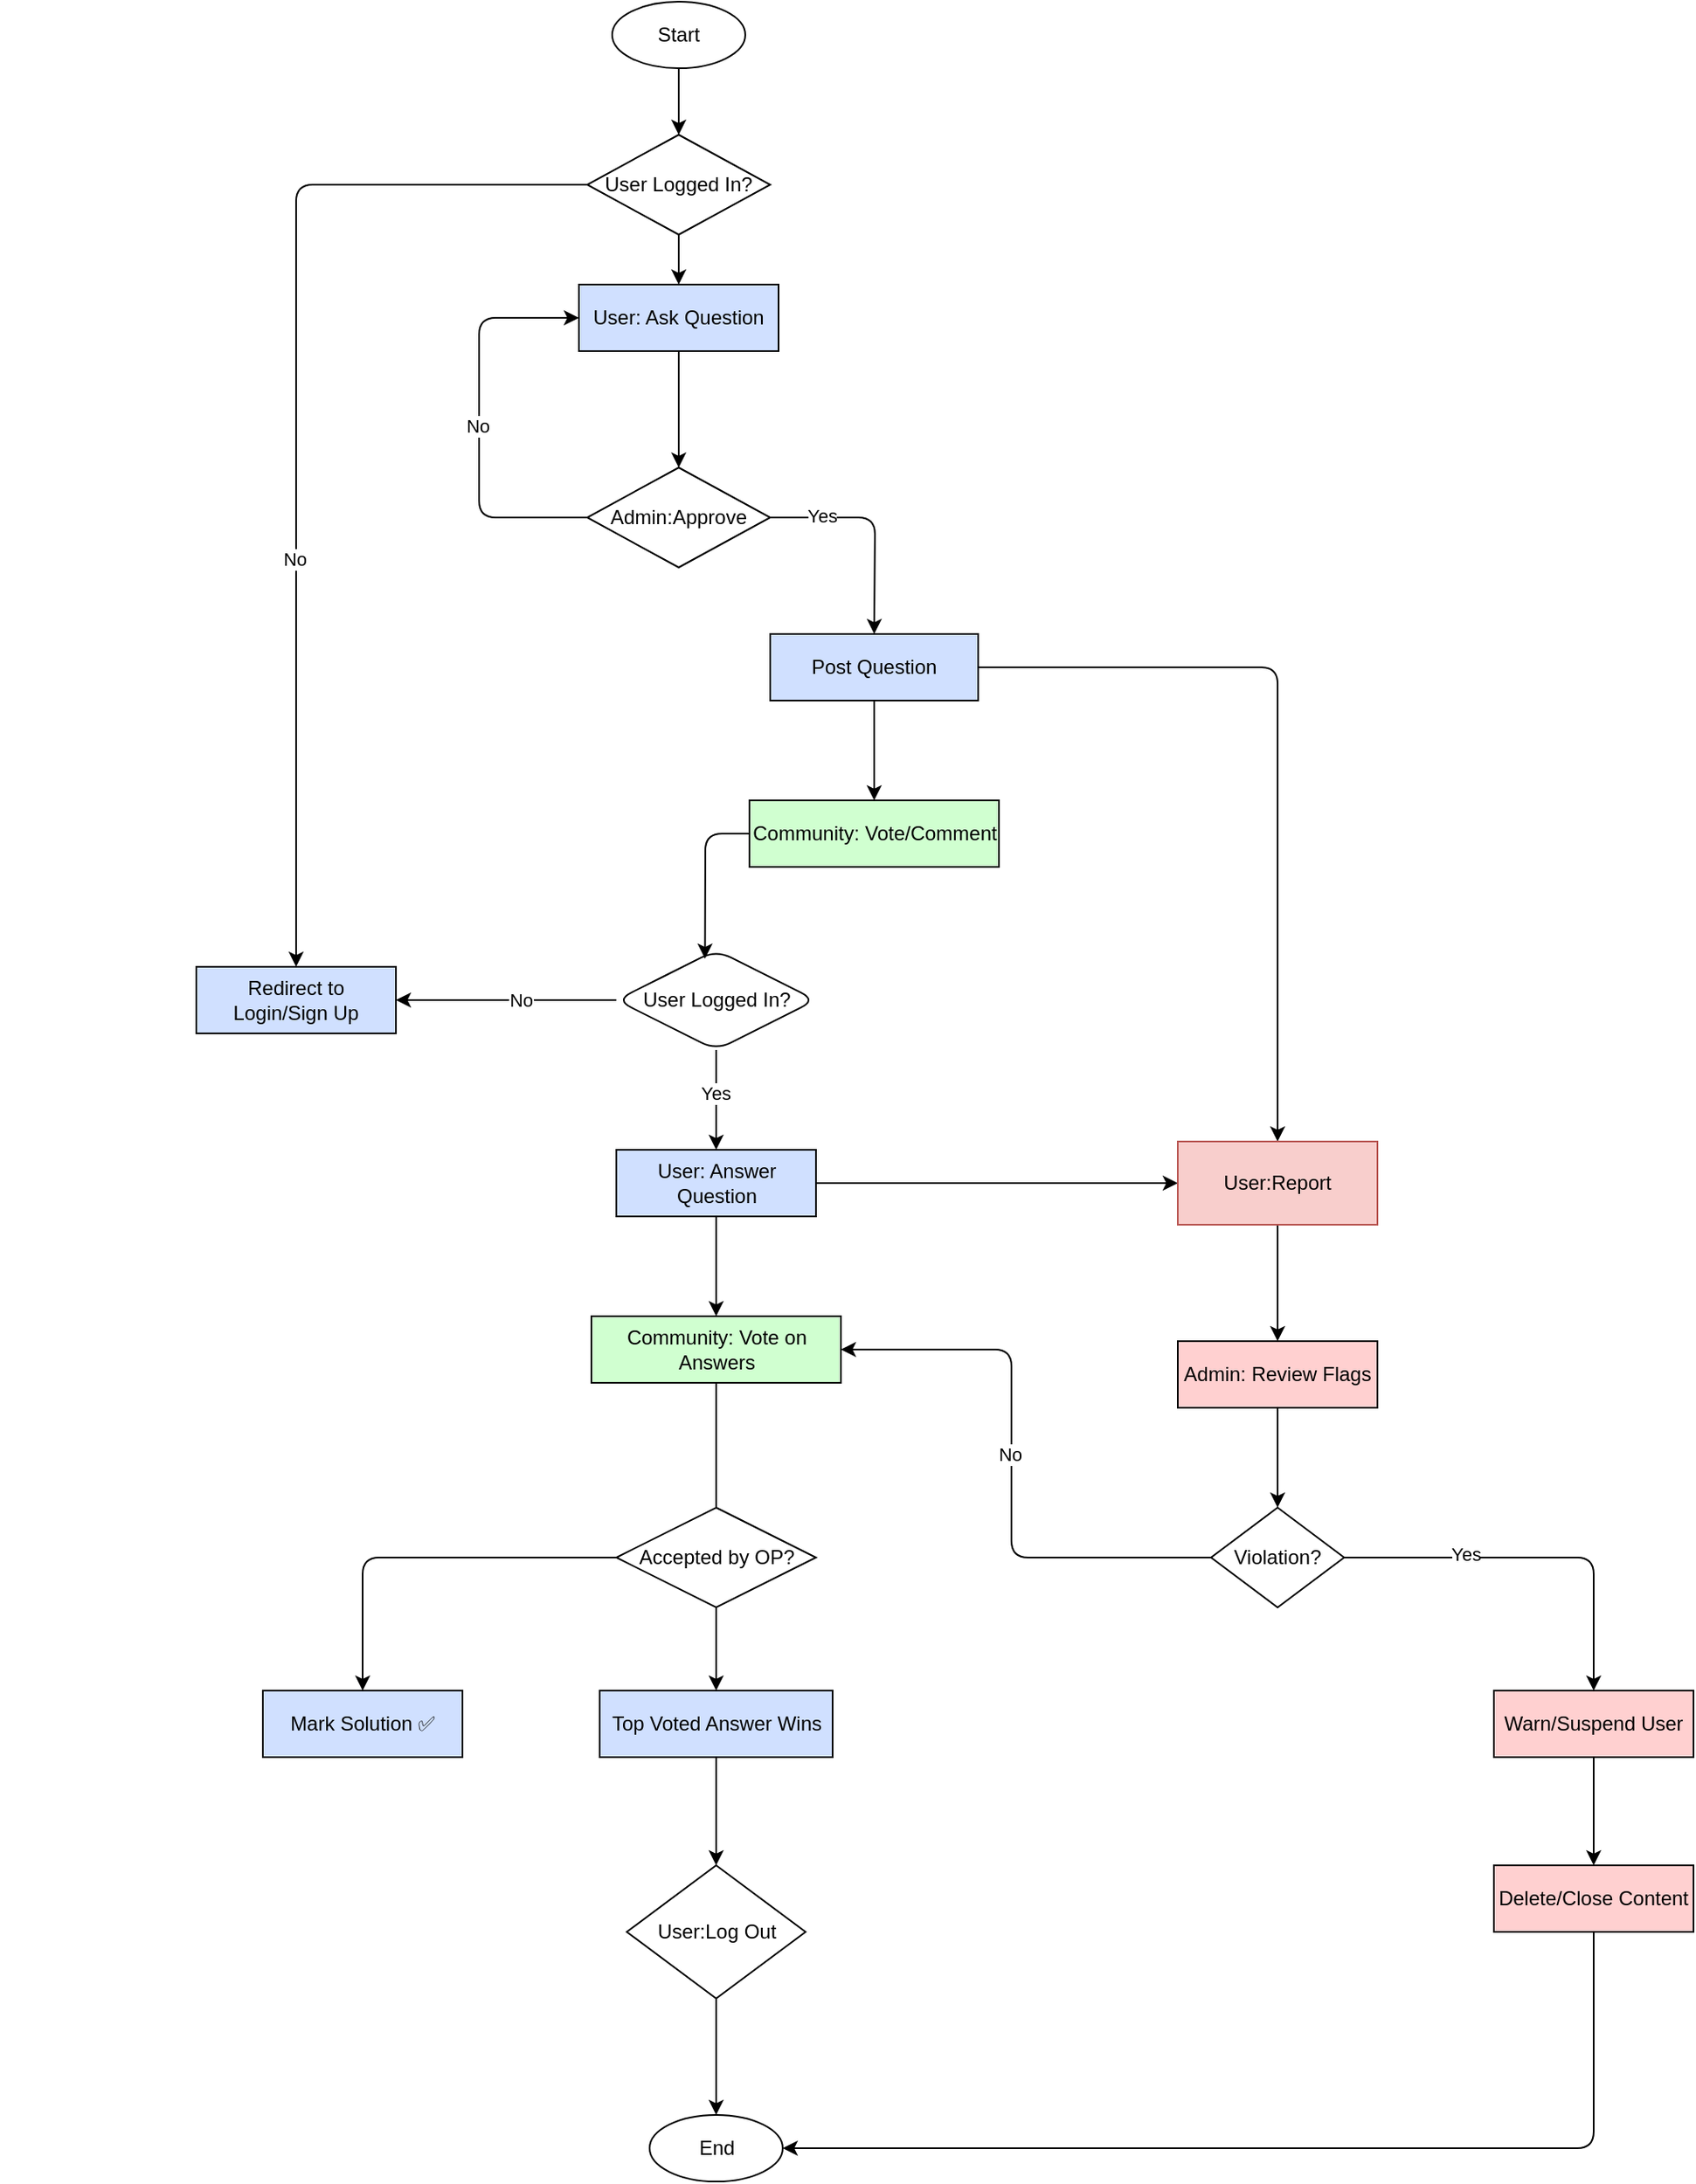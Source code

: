 <mxfile>
    <diagram id="Zjyw20n5VY5fcWsYk5_Q" name="Page-1">
        <mxGraphModel dx="116602" dy="62749" grid="1" gridSize="10" guides="1" tooltips="1" connect="1" arrows="1" fold="1" page="1" pageScale="1" pageWidth="850" pageHeight="1100" background="light-dark(#ffffff, #ededed)" math="0" shadow="0">
            <root>
                <mxCell id="0"/>
                <mxCell id="1" parent="0"/>
                <mxCell id="68" style="edgeStyle=none;html=1;" parent="1" source="13" target="login_check" edge="1">
                    <mxGeometry relative="1" as="geometry"/>
                </mxCell>
                <mxCell id="13" value="Start" style="ellipse;whiteSpace=wrap;html=1;" parent="1" vertex="1">
                    <mxGeometry x="360" y="-10" width="80" height="40" as="geometry"/>
                </mxCell>
                <mxCell id="end" value="End" style="ellipse;whiteSpace=wrap;html=1;" parent="1" vertex="1">
                    <mxGeometry x="382.5" y="1260" width="80" height="40" as="geometry"/>
                </mxCell>
                <mxCell id="23" style="edgeStyle=none;html=1;entryX=0.5;entryY=0;entryDx=0;entryDy=0;" parent="1" source="login_check" target="redirect_login" edge="1">
                    <mxGeometry relative="1" as="geometry">
                        <mxPoint x="160" y="800" as="targetPoint"/>
                        <Array as="points">
                            <mxPoint x="240" y="100"/>
                            <mxPoint x="170" y="100"/>
                        </Array>
                    </mxGeometry>
                </mxCell>
                <mxCell id="24" value="No" style="edgeLabel;html=1;align=center;verticalAlign=middle;resizable=0;points=[];" parent="23" vertex="1" connectable="0">
                    <mxGeometry x="0.239" y="-1" relative="1" as="geometry">
                        <mxPoint as="offset"/>
                    </mxGeometry>
                </mxCell>
                <mxCell id="login_check" value="User Logged In?" style="rhombus;whiteSpace=wrap;html=1;" parent="1" vertex="1">
                    <mxGeometry x="345" y="70" width="110" height="60" as="geometry"/>
                </mxCell>
                <mxCell id="redirect_login" value="Redirect to Login/Sign Up" style="rounded=0;whiteSpace=wrap;html=1;fillColor=#D0E0FF;" parent="1" vertex="1">
                    <mxGeometry x="110" y="570" width="120" height="40" as="geometry"/>
                </mxCell>
                <mxCell id="25" style="edgeStyle=none;html=1;" parent="1" source="ask_question" target="duplicate_check" edge="1">
                    <mxGeometry relative="1" as="geometry"/>
                </mxCell>
                <mxCell id="ask_question" value="User: Ask Question" style="rounded=0;whiteSpace=wrap;html=1;fillColor=#D0E0FF;" parent="1" vertex="1">
                    <mxGeometry x="340" y="160" width="120" height="40" as="geometry"/>
                </mxCell>
                <mxCell id="31" style="edgeStyle=none;html=1;entryX=0;entryY=0.5;entryDx=0;entryDy=0;" parent="1" source="duplicate_check" target="ask_question" edge="1">
                    <mxGeometry relative="1" as="geometry">
                        <Array as="points">
                            <mxPoint x="280" y="300"/>
                            <mxPoint x="280" y="180"/>
                        </Array>
                        <mxPoint x="280" y="370" as="targetPoint"/>
                    </mxGeometry>
                </mxCell>
                <mxCell id="72" value="No" style="edgeLabel;html=1;align=center;verticalAlign=middle;resizable=0;points=[];" parent="31" vertex="1" connectable="0">
                    <mxGeometry x="-0.02" y="1" relative="1" as="geometry">
                        <mxPoint as="offset"/>
                    </mxGeometry>
                </mxCell>
                <mxCell id="32" style="edgeStyle=none;html=1;entryX=0.5;entryY=0;entryDx=0;entryDy=0;" parent="1" source="duplicate_check" target="post_question" edge="1">
                    <mxGeometry relative="1" as="geometry">
                        <Array as="points">
                            <mxPoint x="518" y="300"/>
                        </Array>
                    </mxGeometry>
                </mxCell>
                <mxCell id="38" value="Yes" style="edgeLabel;html=1;align=center;verticalAlign=middle;resizable=0;points=[];" parent="32" vertex="1" connectable="0">
                    <mxGeometry x="-0.534" y="1" relative="1" as="geometry">
                        <mxPoint as="offset"/>
                    </mxGeometry>
                </mxCell>
                <mxCell id="duplicate_check" value="Admin:Approve" style="rhombus;whiteSpace=wrap;html=1;" parent="1" vertex="1">
                    <mxGeometry x="345" y="270" width="110" height="60" as="geometry"/>
                </mxCell>
                <mxCell id="40" style="edgeStyle=none;html=1;" parent="1" source="post_question" target="community_actions" edge="1">
                    <mxGeometry relative="1" as="geometry"/>
                </mxCell>
                <mxCell id="85" style="edgeStyle=none;html=1;entryX=0.5;entryY=0;entryDx=0;entryDy=0;" parent="1" source="post_question" target="79" edge="1">
                    <mxGeometry relative="1" as="geometry">
                        <Array as="points">
                            <mxPoint x="760" y="390"/>
                        </Array>
                    </mxGeometry>
                </mxCell>
                <mxCell id="post_question" value="Post Question" style="rounded=0;whiteSpace=wrap;html=1;fillColor=#D0E0FF;" parent="1" vertex="1">
                    <mxGeometry x="455" y="370" width="125" height="40" as="geometry"/>
                </mxCell>
                <mxCell id="community_actions" value="Community: Vote/Comment" style="rounded=0;whiteSpace=wrap;html=1;fillColor=#D0FFD0;" parent="1" vertex="1">
                    <mxGeometry x="442.5" y="470" width="150" height="40" as="geometry"/>
                </mxCell>
                <mxCell id="41" style="edgeStyle=none;html=1;entryX=1;entryY=0.5;entryDx=0;entryDy=0;exitX=0;exitY=0.5;exitDx=0;exitDy=0;" parent="1" source="answer_login_check" target="redirect_login" edge="1">
                    <mxGeometry relative="1" as="geometry"/>
                </mxCell>
                <mxCell id="75" value="No" style="edgeLabel;html=1;align=center;verticalAlign=middle;resizable=0;points=[];" parent="41" vertex="1" connectable="0">
                    <mxGeometry x="-0.13" relative="1" as="geometry">
                        <mxPoint as="offset"/>
                    </mxGeometry>
                </mxCell>
                <mxCell id="answer_login_check" value="User Logged In?" style="rhombus;whiteSpace=wrap;html=1;rounded=1;" parent="1" vertex="1">
                    <mxGeometry x="362.5" y="560" width="120" height="60" as="geometry"/>
                </mxCell>
                <mxCell id="82" style="edgeStyle=none;html=1;" parent="1" source="answer_question" target="79" edge="1">
                    <mxGeometry relative="1" as="geometry"/>
                </mxCell>
                <mxCell id="89" style="edgeStyle=none;html=1;" parent="1" source="answer_question" target="vote_answers" edge="1">
                    <mxGeometry relative="1" as="geometry"/>
                </mxCell>
                <mxCell id="answer_question" value="User: Answer Question" style="rounded=0;whiteSpace=wrap;html=1;fillColor=#D0E0FF;" parent="1" vertex="1">
                    <mxGeometry x="362.5" y="680" width="120" height="40" as="geometry"/>
                </mxCell>
                <mxCell id="90" style="edgeStyle=none;html=1;entryX=0.5;entryY=1;entryDx=0;entryDy=0;" parent="1" source="vote_answers" target="accepted_check" edge="1">
                    <mxGeometry relative="1" as="geometry"/>
                </mxCell>
                <mxCell id="vote_answers" value="Community: Vote on Answers" style="rounded=0;whiteSpace=wrap;html=1;fillColor=#D0FFD0;" parent="1" vertex="1">
                    <mxGeometry x="347.5" y="780" width="150" height="40" as="geometry"/>
                </mxCell>
                <mxCell id="100" style="edgeStyle=none;html=1;entryX=0.5;entryY=0;entryDx=0;entryDy=0;" parent="1" source="accepted_check" target="top_answer" edge="1">
                    <mxGeometry relative="1" as="geometry"/>
                </mxCell>
                <mxCell id="101" style="edgeStyle=none;html=1;entryX=0.5;entryY=0;entryDx=0;entryDy=0;" parent="1" source="accepted_check" target="mark_solution" edge="1">
                    <mxGeometry relative="1" as="geometry">
                        <Array as="points">
                            <mxPoint x="210" y="925"/>
                        </Array>
                    </mxGeometry>
                </mxCell>
                <mxCell id="accepted_check" value="Accepted by OP?" style="rhombus;whiteSpace=wrap;html=1;" parent="1" vertex="1">
                    <mxGeometry x="362.5" y="895" width="120" height="60" as="geometry"/>
                </mxCell>
                <mxCell id="mark_solution" value="Mark Solution ✅" style="rounded=0;whiteSpace=wrap;html=1;fillColor=#D0E0FF;" parent="1" vertex="1">
                    <mxGeometry x="150" y="1005" width="120" height="40" as="geometry"/>
                </mxCell>
                <mxCell id="104" value="" style="edgeStyle=none;html=1;" parent="1" source="top_answer" target="103" edge="1">
                    <mxGeometry relative="1" as="geometry"/>
                </mxCell>
                <mxCell id="top_answer" value="Top Voted Answer Wins" style="rounded=0;whiteSpace=wrap;html=1;fillColor=#D0E0FF;" parent="1" vertex="1">
                    <mxGeometry x="352.5" y="1005" width="140" height="40" as="geometry"/>
                </mxCell>
                <mxCell id="51" style="edgeStyle=none;html=1;" parent="1" source="review_flags" target="violation_check" edge="1">
                    <mxGeometry relative="1" as="geometry"/>
                </mxCell>
                <mxCell id="review_flags" value="Admin: Review Flags" style="rounded=0;whiteSpace=wrap;html=1;fillColor=#FFD0D0;" parent="1" vertex="1">
                    <mxGeometry x="700" y="795" width="120" height="40" as="geometry"/>
                </mxCell>
                <mxCell id="65" style="edgeStyle=none;html=1;entryX=0.5;entryY=0;entryDx=0;entryDy=0;" parent="1" source="violation_check" target="warn_user" edge="1">
                    <mxGeometry relative="1" as="geometry">
                        <mxPoint x="960" y="1010" as="targetPoint"/>
                        <Array as="points">
                            <mxPoint x="950" y="925"/>
                        </Array>
                    </mxGeometry>
                </mxCell>
                <mxCell id="67" value="Yes" style="edgeLabel;html=1;align=center;verticalAlign=middle;resizable=0;points=[];" parent="65" vertex="1" connectable="0">
                    <mxGeometry x="-0.366" y="2" relative="1" as="geometry">
                        <mxPoint as="offset"/>
                    </mxGeometry>
                </mxCell>
                <mxCell id="91" style="edgeStyle=none;html=1;entryX=1;entryY=0.5;entryDx=0;entryDy=0;" parent="1" source="violation_check" target="vote_answers" edge="1">
                    <mxGeometry relative="1" as="geometry">
                        <Array as="points">
                            <mxPoint x="600" y="925"/>
                            <mxPoint x="600" y="800"/>
                        </Array>
                    </mxGeometry>
                </mxCell>
                <mxCell id="98" value="No" style="edgeLabel;html=1;align=center;verticalAlign=middle;resizable=0;points=[];" parent="91" vertex="1" connectable="0">
                    <mxGeometry x="0.05" y="1" relative="1" as="geometry">
                        <mxPoint as="offset"/>
                    </mxGeometry>
                </mxCell>
                <mxCell id="violation_check" value="Violation?" style="rhombus;whiteSpace=wrap;html=1;" parent="1" vertex="1">
                    <mxGeometry x="720" y="895" width="80" height="60" as="geometry"/>
                </mxCell>
                <mxCell id="106" style="edgeStyle=none;html=1;entryX=1;entryY=0.5;entryDx=0;entryDy=0;" parent="1" source="delete_content" target="end" edge="1">
                    <mxGeometry relative="1" as="geometry">
                        <Array as="points">
                            <mxPoint x="950" y="1280"/>
                        </Array>
                    </mxGeometry>
                </mxCell>
                <mxCell id="delete_content" value="Delete/Close Content" style="rounded=0;whiteSpace=wrap;html=1;fillColor=#FFD0D0;" parent="1" vertex="1">
                    <mxGeometry x="890" y="1110" width="120" height="40" as="geometry"/>
                </mxCell>
                <mxCell id="87" style="edgeStyle=none;html=1;" parent="1" source="warn_user" target="delete_content" edge="1">
                    <mxGeometry relative="1" as="geometry"/>
                </mxCell>
                <mxCell id="warn_user" value="Warn/Suspend User" style="rounded=0;whiteSpace=wrap;html=1;fillColor=#FFD0D0;" parent="1" vertex="1">
                    <mxGeometry x="890" y="1005" width="120" height="40" as="geometry"/>
                </mxCell>
                <mxCell id="c1" style="endArrow=classic;html=1;" parent="1" source="13" target="login_check" edge="1"/>
                <mxCell id="c2" style="endArrow=classic;html=1;exitX=0.5;exitY=1;exitDx=0;exitDy=0;" parent="1" source="login_check" target="ask_question" edge="1">
                    <mxGeometry relative="1" as="geometry"/>
                </mxCell>
                <mxCell id="c4" style="endArrow=classic;html=1;" parent="1" source="ask_question" target="duplicate_check" edge="1"/>
                <mxCell id="c7" style="endArrow=classic;html=1;" parent="1" source="post_question" target="community_actions" edge="1"/>
                <mxCell id="c8" style="endArrow=classic;html=1;" parent="1" source="community_actions" target="answer_login_check" edge="1"/>
                <mxCell id="c10" style="endArrow=classic;html=1;exitX=0.5;exitY=1;exitDx=0;exitDy=0;" parent="1" source="answer_login_check" target="answer_question" edge="1">
                    <mxGeometry relative="1" as="geometry"/>
                </mxCell>
                <mxCell id="74" value="Yes" style="edgeLabel;html=1;align=center;verticalAlign=middle;resizable=0;points=[];" parent="c10" vertex="1" connectable="0">
                    <mxGeometry x="-0.139" y="-1" relative="1" as="geometry">
                        <mxPoint as="offset"/>
                    </mxGeometry>
                </mxCell>
                <mxCell id="c11" style="endArrow=classic;html=1;" parent="1" source="answer_question" target="vote_answers" edge="1"/>
                <mxCell id="c12" style="endArrow=classic;html=1;" parent="1" source="vote_answers" target="accepted_check" edge="1"/>
                <mxCell id="c19" style="endArrow=classic;html=1;" parent="1" source="review_flags" target="violation_check" edge="1"/>
                <mxCell id="c21" style="endArrow=classic;html=1;" parent="1" source="delete_content" target="warn_user" edge="1"/>
                <mxCell id="69" style="edgeStyle=none;html=1;entryX=0.444;entryY=0.085;entryDx=0;entryDy=0;entryPerimeter=0;" parent="1" source="community_actions" target="answer_login_check" edge="1">
                    <mxGeometry relative="1" as="geometry">
                        <Array as="points">
                            <mxPoint x="416" y="490"/>
                        </Array>
                    </mxGeometry>
                </mxCell>
                <mxCell id="83" style="edgeStyle=none;html=1;" parent="1" source="79" target="review_flags" edge="1">
                    <mxGeometry relative="1" as="geometry"/>
                </mxCell>
                <mxCell id="79" value="User:Report" style="rounded=0;whiteSpace=wrap;html=1;fillColor=#f8cecc;strokeColor=#b85450;" parent="1" vertex="1">
                    <mxGeometry x="700" y="675" width="120" height="50" as="geometry"/>
                </mxCell>
                <mxCell id="105" style="edgeStyle=none;html=1;" parent="1" source="103" target="end" edge="1">
                    <mxGeometry relative="1" as="geometry"/>
                </mxCell>
                <mxCell id="103" value="User:Log Out" style="rhombus;whiteSpace=wrap;html=1;rounded=0;" parent="1" vertex="1">
                    <mxGeometry x="368.75" y="1110" width="107.5" height="80" as="geometry"/>
                </mxCell>
            </root>
        </mxGraphModel>
    </diagram>
</mxfile>